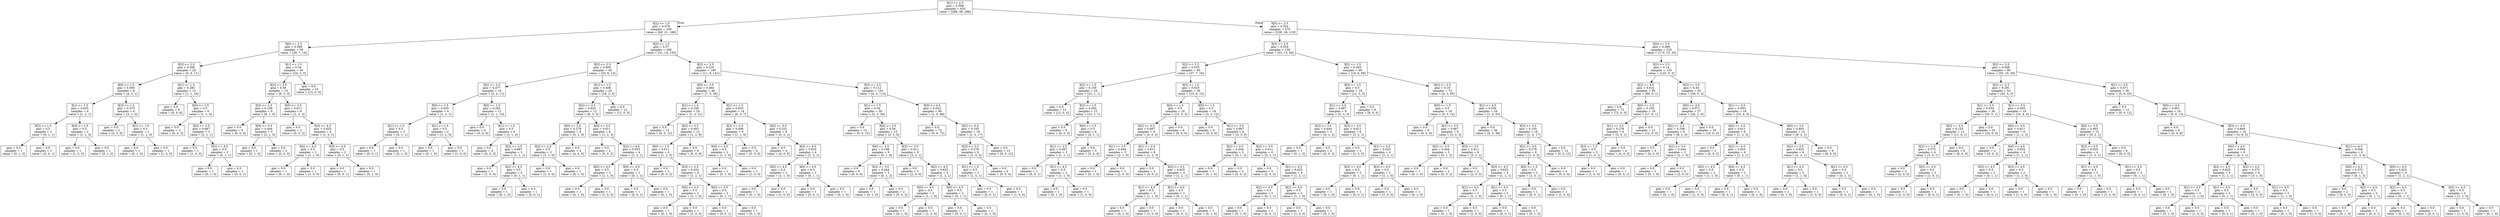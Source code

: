 digraph Tree {
node [shape=box] ;
0 [label="X[1] <= 2.5\ngini = 0.569\nsamples = 625\nvalue = [288, 49, 288]"] ;
1 [label="X[2] <= 1.5\ngini = 0.478\nsamples = 250\nvalue = [60, 21, 169]"] ;
0 -> 1 [labeldistance=2.5, labelangle=45, headlabel="True"] ;
2 [label="X[0] <= 2.5\ngini = 0.566\nsamples = 50\nvalue = [29, 7, 14]"] ;
1 -> 2 ;
3 [label="X[3] <= 2.5\ngini = 0.595\nsamples = 20\nvalue = [5, 4, 11]"] ;
2 -> 3 ;
4 [label="X[0] <= 1.5\ngini = 0.594\nsamples = 8\nvalue = [4, 3, 1]"] ;
3 -> 4 ;
5 [label="X[1] <= 1.5\ngini = 0.625\nsamples = 4\nvalue = [1, 2, 1]"] ;
4 -> 5 ;
6 [label="X[3] <= 1.5\ngini = 0.5\nsamples = 2\nvalue = [0, 1, 1]"] ;
5 -> 6 ;
7 [label="gini = 0.0\nsamples = 1\nvalue = [0, 1, 0]"] ;
6 -> 7 ;
8 [label="gini = 0.0\nsamples = 1\nvalue = [0, 0, 1]"] ;
6 -> 8 ;
9 [label="X[3] <= 1.5\ngini = 0.5\nsamples = 2\nvalue = [1, 1, 0]"] ;
5 -> 9 ;
10 [label="gini = 0.0\nsamples = 1\nvalue = [1, 0, 0]"] ;
9 -> 10 ;
11 [label="gini = 0.0\nsamples = 1\nvalue = [0, 1, 0]"] ;
9 -> 11 ;
12 [label="X[3] <= 1.5\ngini = 0.375\nsamples = 4\nvalue = [3, 1, 0]"] ;
4 -> 12 ;
13 [label="gini = 0.0\nsamples = 2\nvalue = [2, 0, 0]"] ;
12 -> 13 ;
14 [label="X[1] <= 1.5\ngini = 0.5\nsamples = 2\nvalue = [1, 1, 0]"] ;
12 -> 14 ;
15 [label="gini = 0.0\nsamples = 1\nvalue = [0, 1, 0]"] ;
14 -> 15 ;
16 [label="gini = 0.0\nsamples = 1\nvalue = [1, 0, 0]"] ;
14 -> 16 ;
17 [label="X[1] <= 1.5\ngini = 0.292\nsamples = 12\nvalue = [1, 1, 10]"] ;
3 -> 17 ;
18 [label="gini = 0.0\nsamples = 6\nvalue = [0, 0, 6]"] ;
17 -> 18 ;
19 [label="X[0] <= 1.5\ngini = 0.5\nsamples = 6\nvalue = [1, 1, 4]"] ;
17 -> 19 ;
20 [label="gini = 0.0\nsamples = 3\nvalue = [0, 0, 3]"] ;
19 -> 20 ;
21 [label="X[3] <= 3.5\ngini = 0.667\nsamples = 3\nvalue = [1, 1, 1]"] ;
19 -> 21 ;
22 [label="gini = 0.0\nsamples = 1\nvalue = [1, 0, 0]"] ;
21 -> 22 ;
23 [label="X[3] <= 4.5\ngini = 0.5\nsamples = 2\nvalue = [0, 1, 1]"] ;
21 -> 23 ;
24 [label="gini = 0.0\nsamples = 1\nvalue = [0, 1, 0]"] ;
23 -> 24 ;
25 [label="gini = 0.0\nsamples = 1\nvalue = [0, 0, 1]"] ;
23 -> 25 ;
26 [label="X[1] <= 1.5\ngini = 0.34\nsamples = 30\nvalue = [24, 3, 3]"] ;
2 -> 26 ;
27 [label="X[3] <= 3.5\ngini = 0.56\nsamples = 15\nvalue = [9, 3, 3]"] ;
26 -> 27 ;
28 [label="X[3] <= 2.5\ngini = 0.198\nsamples = 9\nvalue = [8, 1, 0]"] ;
27 -> 28 ;
29 [label="gini = 0.0\nsamples = 6\nvalue = [6, 0, 0]"] ;
28 -> 29 ;
30 [label="X[0] <= 3.5\ngini = 0.444\nsamples = 3\nvalue = [2, 1, 0]"] ;
28 -> 30 ;
31 [label="gini = 0.0\nsamples = 1\nvalue = [0, 1, 0]"] ;
30 -> 31 ;
32 [label="gini = 0.0\nsamples = 2\nvalue = [2, 0, 0]"] ;
30 -> 32 ;
33 [label="X[0] <= 3.5\ngini = 0.611\nsamples = 6\nvalue = [1, 2, 3]"] ;
27 -> 33 ;
34 [label="gini = 0.0\nsamples = 2\nvalue = [0, 0, 2]"] ;
33 -> 34 ;
35 [label="X[3] <= 4.5\ngini = 0.625\nsamples = 4\nvalue = [1, 2, 1]"] ;
33 -> 35 ;
36 [label="X[0] <= 4.5\ngini = 0.5\nsamples = 2\nvalue = [1, 1, 0]"] ;
35 -> 36 ;
37 [label="gini = 0.0\nsamples = 1\nvalue = [0, 1, 0]"] ;
36 -> 37 ;
38 [label="gini = 0.0\nsamples = 1\nvalue = [1, 0, 0]"] ;
36 -> 38 ;
39 [label="X[0] <= 4.5\ngini = 0.5\nsamples = 2\nvalue = [0, 1, 1]"] ;
35 -> 39 ;
40 [label="gini = 0.0\nsamples = 1\nvalue = [0, 0, 1]"] ;
39 -> 40 ;
41 [label="gini = 0.0\nsamples = 1\nvalue = [0, 1, 0]"] ;
39 -> 41 ;
42 [label="gini = 0.0\nsamples = 15\nvalue = [15, 0, 0]"] ;
26 -> 42 ;
43 [label="X[3] <= 1.5\ngini = 0.37\nsamples = 200\nvalue = [31, 14, 155]"] ;
1 -> 43 ;
44 [label="X[0] <= 2.5\ngini = 0.605\nsamples = 40\nvalue = [20, 6, 14]"] ;
43 -> 44 ;
45 [label="X[2] <= 2.5\ngini = 0.477\nsamples = 16\nvalue = [2, 3, 11]"] ;
44 -> 45 ;
46 [label="X[0] <= 1.5\ngini = 0.625\nsamples = 4\nvalue = [1, 2, 1]"] ;
45 -> 46 ;
47 [label="X[1] <= 1.5\ngini = 0.5\nsamples = 2\nvalue = [0, 1, 1]"] ;
46 -> 47 ;
48 [label="gini = 0.0\nsamples = 1\nvalue = [0, 0, 1]"] ;
47 -> 48 ;
49 [label="gini = 0.0\nsamples = 1\nvalue = [0, 1, 0]"] ;
47 -> 49 ;
50 [label="X[1] <= 1.5\ngini = 0.5\nsamples = 2\nvalue = [1, 1, 0]"] ;
46 -> 50 ;
51 [label="gini = 0.0\nsamples = 1\nvalue = [0, 1, 0]"] ;
50 -> 51 ;
52 [label="gini = 0.0\nsamples = 1\nvalue = [1, 0, 0]"] ;
50 -> 52 ;
53 [label="X[0] <= 1.5\ngini = 0.292\nsamples = 12\nvalue = [1, 1, 10]"] ;
45 -> 53 ;
54 [label="gini = 0.0\nsamples = 6\nvalue = [0, 0, 6]"] ;
53 -> 54 ;
55 [label="X[1] <= 1.5\ngini = 0.5\nsamples = 6\nvalue = [1, 1, 4]"] ;
53 -> 55 ;
56 [label="gini = 0.0\nsamples = 3\nvalue = [0, 0, 3]"] ;
55 -> 56 ;
57 [label="X[2] <= 3.5\ngini = 0.667\nsamples = 3\nvalue = [1, 1, 1]"] ;
55 -> 57 ;
58 [label="gini = 0.0\nsamples = 1\nvalue = [1, 0, 0]"] ;
57 -> 58 ;
59 [label="X[2] <= 4.5\ngini = 0.5\nsamples = 2\nvalue = [0, 1, 1]"] ;
57 -> 59 ;
60 [label="gini = 0.0\nsamples = 1\nvalue = [0, 1, 0]"] ;
59 -> 60 ;
61 [label="gini = 0.0\nsamples = 1\nvalue = [0, 0, 1]"] ;
59 -> 61 ;
62 [label="X[1] <= 1.5\ngini = 0.406\nsamples = 24\nvalue = [18, 3, 3]"] ;
44 -> 62 ;
63 [label="X[2] <= 3.5\ngini = 0.625\nsamples = 12\nvalue = [6, 3, 3]"] ;
62 -> 63 ;
64 [label="X[0] <= 3.5\ngini = 0.278\nsamples = 6\nvalue = [5, 1, 0]"] ;
63 -> 64 ;
65 [label="X[2] <= 2.5\ngini = 0.5\nsamples = 2\nvalue = [1, 1, 0]"] ;
64 -> 65 ;
66 [label="gini = 0.0\nsamples = 1\nvalue = [1, 0, 0]"] ;
65 -> 66 ;
67 [label="gini = 0.0\nsamples = 1\nvalue = [0, 1, 0]"] ;
65 -> 67 ;
68 [label="gini = 0.0\nsamples = 4\nvalue = [4, 0, 0]"] ;
64 -> 68 ;
69 [label="X[0] <= 3.5\ngini = 0.611\nsamples = 6\nvalue = [1, 2, 3]"] ;
63 -> 69 ;
70 [label="gini = 0.0\nsamples = 2\nvalue = [0, 0, 2]"] ;
69 -> 70 ;
71 [label="X[2] <= 4.5\ngini = 0.625\nsamples = 4\nvalue = [1, 2, 1]"] ;
69 -> 71 ;
72 [label="X[0] <= 4.5\ngini = 0.5\nsamples = 2\nvalue = [1, 1, 0]"] ;
71 -> 72 ;
73 [label="gini = 0.0\nsamples = 1\nvalue = [0, 1, 0]"] ;
72 -> 73 ;
74 [label="gini = 0.0\nsamples = 1\nvalue = [1, 0, 0]"] ;
72 -> 74 ;
75 [label="X[0] <= 4.5\ngini = 0.5\nsamples = 2\nvalue = [0, 1, 1]"] ;
71 -> 75 ;
76 [label="gini = 0.0\nsamples = 1\nvalue = [0, 0, 1]"] ;
75 -> 76 ;
77 [label="gini = 0.0\nsamples = 1\nvalue = [0, 1, 0]"] ;
75 -> 77 ;
78 [label="gini = 0.0\nsamples = 12\nvalue = [12, 0, 0]"] ;
62 -> 78 ;
79 [label="X[2] <= 2.5\ngini = 0.216\nsamples = 160\nvalue = [11, 8, 141]"] ;
43 -> 79 ;
80 [label="X[0] <= 3.5\ngini = 0.464\nsamples = 40\nvalue = [7, 5, 28]"] ;
79 -> 80 ;
81 [label="X[1] <= 1.5\ngini = 0.226\nsamples = 24\nvalue = [1, 2, 21]"] ;
80 -> 81 ;
82 [label="gini = 0.0\nsamples = 12\nvalue = [0, 0, 12]"] ;
81 -> 82 ;
83 [label="X[3] <= 3.5\ngini = 0.403\nsamples = 12\nvalue = [1, 2, 9]"] ;
81 -> 83 ;
84 [label="X[0] <= 1.5\ngini = 0.611\nsamples = 6\nvalue = [1, 2, 3]"] ;
83 -> 84 ;
85 [label="gini = 0.0\nsamples = 2\nvalue = [0, 0, 2]"] ;
84 -> 85 ;
86 [label="X[3] <= 2.5\ngini = 0.625\nsamples = 4\nvalue = [1, 2, 1]"] ;
84 -> 86 ;
87 [label="X[0] <= 2.5\ngini = 0.5\nsamples = 2\nvalue = [1, 1, 0]"] ;
86 -> 87 ;
88 [label="gini = 0.0\nsamples = 1\nvalue = [0, 1, 0]"] ;
87 -> 88 ;
89 [label="gini = 0.0\nsamples = 1\nvalue = [1, 0, 0]"] ;
87 -> 89 ;
90 [label="X[0] <= 2.5\ngini = 0.5\nsamples = 2\nvalue = [0, 1, 1]"] ;
86 -> 90 ;
91 [label="gini = 0.0\nsamples = 1\nvalue = [0, 0, 1]"] ;
90 -> 91 ;
92 [label="gini = 0.0\nsamples = 1\nvalue = [0, 1, 0]"] ;
90 -> 92 ;
93 [label="gini = 0.0\nsamples = 6\nvalue = [0, 0, 6]"] ;
83 -> 93 ;
94 [label="X[1] <= 1.5\ngini = 0.633\nsamples = 16\nvalue = [6, 3, 7]"] ;
80 -> 94 ;
95 [label="X[3] <= 2.5\ngini = 0.406\nsamples = 8\nvalue = [1, 1, 6]"] ;
94 -> 95 ;
96 [label="X[0] <= 4.5\ngini = 0.5\nsamples = 2\nvalue = [1, 1, 0]"] ;
95 -> 96 ;
97 [label="gini = 0.0\nsamples = 1\nvalue = [0, 1, 0]"] ;
96 -> 97 ;
98 [label="gini = 0.0\nsamples = 1\nvalue = [1, 0, 0]"] ;
96 -> 98 ;
99 [label="gini = 0.0\nsamples = 6\nvalue = [0, 0, 6]"] ;
95 -> 99 ;
100 [label="X[3] <= 3.5\ngini = 0.531\nsamples = 8\nvalue = [5, 2, 1]"] ;
94 -> 100 ;
101 [label="gini = 0.0\nsamples = 4\nvalue = [4, 0, 0]"] ;
100 -> 101 ;
102 [label="X[3] <= 4.5\ngini = 0.625\nsamples = 4\nvalue = [1, 2, 1]"] ;
100 -> 102 ;
103 [label="X[0] <= 4.5\ngini = 0.5\nsamples = 2\nvalue = [1, 1, 0]"] ;
102 -> 103 ;
104 [label="gini = 0.0\nsamples = 1\nvalue = [0, 1, 0]"] ;
103 -> 104 ;
105 [label="gini = 0.0\nsamples = 1\nvalue = [1, 0, 0]"] ;
103 -> 105 ;
106 [label="X[0] <= 4.5\ngini = 0.5\nsamples = 2\nvalue = [0, 1, 1]"] ;
102 -> 106 ;
107 [label="gini = 0.0\nsamples = 1\nvalue = [0, 0, 1]"] ;
106 -> 107 ;
108 [label="gini = 0.0\nsamples = 1\nvalue = [0, 1, 0]"] ;
106 -> 108 ;
109 [label="X[3] <= 2.5\ngini = 0.112\nsamples = 120\nvalue = [4, 3, 113]"] ;
79 -> 109 ;
110 [label="X[1] <= 1.5\ngini = 0.34\nsamples = 30\nvalue = [3, 3, 24]"] ;
109 -> 110 ;
111 [label="gini = 0.0\nsamples = 15\nvalue = [0, 0, 15]"] ;
110 -> 111 ;
112 [label="X[0] <= 3.5\ngini = 0.56\nsamples = 15\nvalue = [3, 3, 9]"] ;
110 -> 112 ;
113 [label="X[0] <= 2.5\ngini = 0.198\nsamples = 9\nvalue = [0, 1, 8]"] ;
112 -> 113 ;
114 [label="gini = 0.0\nsamples = 6\nvalue = [0, 0, 6]"] ;
113 -> 114 ;
115 [label="X[2] <= 3.5\ngini = 0.444\nsamples = 3\nvalue = [0, 1, 2]"] ;
113 -> 115 ;
116 [label="gini = 0.0\nsamples = 1\nvalue = [0, 1, 0]"] ;
115 -> 116 ;
117 [label="gini = 0.0\nsamples = 2\nvalue = [0, 0, 2]"] ;
115 -> 117 ;
118 [label="X[2] <= 3.5\ngini = 0.611\nsamples = 6\nvalue = [3, 2, 1]"] ;
112 -> 118 ;
119 [label="gini = 0.0\nsamples = 2\nvalue = [2, 0, 0]"] ;
118 -> 119 ;
120 [label="X[2] <= 4.5\ngini = 0.625\nsamples = 4\nvalue = [1, 2, 1]"] ;
118 -> 120 ;
121 [label="X[0] <= 4.5\ngini = 0.5\nsamples = 2\nvalue = [1, 1, 0]"] ;
120 -> 121 ;
122 [label="gini = 0.0\nsamples = 1\nvalue = [0, 1, 0]"] ;
121 -> 122 ;
123 [label="gini = 0.0\nsamples = 1\nvalue = [1, 0, 0]"] ;
121 -> 123 ;
124 [label="X[0] <= 4.5\ngini = 0.5\nsamples = 2\nvalue = [0, 1, 1]"] ;
120 -> 124 ;
125 [label="gini = 0.0\nsamples = 1\nvalue = [0, 0, 1]"] ;
124 -> 125 ;
126 [label="gini = 0.0\nsamples = 1\nvalue = [0, 1, 0]"] ;
124 -> 126 ;
127 [label="X[0] <= 4.5\ngini = 0.022\nsamples = 90\nvalue = [1, 0, 89]"] ;
109 -> 127 ;
128 [label="gini = 0.0\nsamples = 72\nvalue = [0, 0, 72]"] ;
127 -> 128 ;
129 [label="X[2] <= 3.5\ngini = 0.105\nsamples = 18\nvalue = [1, 0, 17]"] ;
127 -> 129 ;
130 [label="X[3] <= 3.5\ngini = 0.278\nsamples = 6\nvalue = [1, 0, 5]"] ;
129 -> 130 ;
131 [label="X[1] <= 1.5\ngini = 0.5\nsamples = 2\nvalue = [1, 0, 1]"] ;
130 -> 131 ;
132 [label="gini = 0.0\nsamples = 1\nvalue = [0, 0, 1]"] ;
131 -> 132 ;
133 [label="gini = 0.0\nsamples = 1\nvalue = [1, 0, 0]"] ;
131 -> 133 ;
134 [label="gini = 0.0\nsamples = 4\nvalue = [0, 0, 4]"] ;
130 -> 134 ;
135 [label="gini = 0.0\nsamples = 12\nvalue = [0, 0, 12]"] ;
129 -> 135 ;
136 [label="X[0] <= 2.5\ngini = 0.524\nsamples = 375\nvalue = [228, 28, 119]"] ;
0 -> 136 [labeldistance=2.5, labelangle=-45, headlabel="False"] ;
137 [label="X[3] <= 2.5\ngini = 0.554\nsamples = 150\nvalue = [53, 13, 84]"] ;
136 -> 137 ;
138 [label="X[2] <= 2.5\ngini = 0.535\nsamples = 60\nvalue = [37, 7, 16]"] ;
137 -> 138 ;
139 [label="X[2] <= 1.5\ngini = 0.156\nsamples = 24\nvalue = [22, 1, 1]"] ;
138 -> 139 ;
140 [label="gini = 0.0\nsamples = 12\nvalue = [12, 0, 0]"] ;
139 -> 140 ;
141 [label="X[3] <= 1.5\ngini = 0.292\nsamples = 12\nvalue = [10, 1, 1]"] ;
139 -> 141 ;
142 [label="gini = 0.0\nsamples = 6\nvalue = [6, 0, 0]"] ;
141 -> 142 ;
143 [label="X[0] <= 1.5\ngini = 0.5\nsamples = 6\nvalue = [4, 1, 1]"] ;
141 -> 143 ;
144 [label="X[1] <= 3.5\ngini = 0.667\nsamples = 3\nvalue = [1, 1, 1]"] ;
143 -> 144 ;
145 [label="gini = 0.0\nsamples = 1\nvalue = [0, 0, 1]"] ;
144 -> 145 ;
146 [label="X[1] <= 4.5\ngini = 0.5\nsamples = 2\nvalue = [1, 1, 0]"] ;
144 -> 146 ;
147 [label="gini = 0.0\nsamples = 1\nvalue = [0, 1, 0]"] ;
146 -> 147 ;
148 [label="gini = 0.0\nsamples = 1\nvalue = [1, 0, 0]"] ;
146 -> 148 ;
149 [label="gini = 0.0\nsamples = 3\nvalue = [3, 0, 0]"] ;
143 -> 149 ;
150 [label="X[3] <= 1.5\ngini = 0.625\nsamples = 36\nvalue = [15, 6, 15]"] ;
138 -> 150 ;
151 [label="X[0] <= 1.5\ngini = 0.5\nsamples = 18\nvalue = [12, 3, 3]"] ;
150 -> 151 ;
152 [label="X[2] <= 3.5\ngini = 0.667\nsamples = 9\nvalue = [3, 3, 3]"] ;
151 -> 152 ;
153 [label="X[1] <= 3.5\ngini = 0.444\nsamples = 3\nvalue = [2, 1, 0]"] ;
152 -> 153 ;
154 [label="gini = 0.0\nsamples = 1\nvalue = [0, 1, 0]"] ;
153 -> 154 ;
155 [label="gini = 0.0\nsamples = 2\nvalue = [2, 0, 0]"] ;
153 -> 155 ;
156 [label="X[1] <= 3.5\ngini = 0.611\nsamples = 6\nvalue = [1, 2, 3]"] ;
152 -> 156 ;
157 [label="gini = 0.0\nsamples = 2\nvalue = [0, 0, 2]"] ;
156 -> 157 ;
158 [label="X[2] <= 4.5\ngini = 0.625\nsamples = 4\nvalue = [1, 2, 1]"] ;
156 -> 158 ;
159 [label="X[1] <= 4.5\ngini = 0.5\nsamples = 2\nvalue = [1, 1, 0]"] ;
158 -> 159 ;
160 [label="gini = 0.0\nsamples = 1\nvalue = [0, 1, 0]"] ;
159 -> 160 ;
161 [label="gini = 0.0\nsamples = 1\nvalue = [1, 0, 0]"] ;
159 -> 161 ;
162 [label="X[1] <= 4.5\ngini = 0.5\nsamples = 2\nvalue = [0, 1, 1]"] ;
158 -> 162 ;
163 [label="gini = 0.0\nsamples = 1\nvalue = [0, 0, 1]"] ;
162 -> 163 ;
164 [label="gini = 0.0\nsamples = 1\nvalue = [0, 1, 0]"] ;
162 -> 164 ;
165 [label="gini = 0.0\nsamples = 9\nvalue = [9, 0, 0]"] ;
151 -> 165 ;
166 [label="X[0] <= 1.5\ngini = 0.5\nsamples = 18\nvalue = [3, 3, 12]"] ;
150 -> 166 ;
167 [label="gini = 0.0\nsamples = 9\nvalue = [0, 0, 9]"] ;
166 -> 167 ;
168 [label="X[1] <= 3.5\ngini = 0.667\nsamples = 9\nvalue = [3, 3, 3]"] ;
166 -> 168 ;
169 [label="X[2] <= 3.5\ngini = 0.444\nsamples = 3\nvalue = [0, 1, 2]"] ;
168 -> 169 ;
170 [label="gini = 0.0\nsamples = 1\nvalue = [0, 1, 0]"] ;
169 -> 170 ;
171 [label="gini = 0.0\nsamples = 2\nvalue = [0, 0, 2]"] ;
169 -> 171 ;
172 [label="X[2] <= 3.5\ngini = 0.611\nsamples = 6\nvalue = [3, 2, 1]"] ;
168 -> 172 ;
173 [label="gini = 0.0\nsamples = 2\nvalue = [2, 0, 0]"] ;
172 -> 173 ;
174 [label="X[1] <= 4.5\ngini = 0.625\nsamples = 4\nvalue = [1, 2, 1]"] ;
172 -> 174 ;
175 [label="X[2] <= 4.5\ngini = 0.5\nsamples = 2\nvalue = [0, 1, 1]"] ;
174 -> 175 ;
176 [label="gini = 0.0\nsamples = 1\nvalue = [0, 1, 0]"] ;
175 -> 176 ;
177 [label="gini = 0.0\nsamples = 1\nvalue = [0, 0, 1]"] ;
175 -> 177 ;
178 [label="X[2] <= 4.5\ngini = 0.5\nsamples = 2\nvalue = [1, 1, 0]"] ;
174 -> 178 ;
179 [label="gini = 0.0\nsamples = 1\nvalue = [1, 0, 0]"] ;
178 -> 179 ;
180 [label="gini = 0.0\nsamples = 1\nvalue = [0, 1, 0]"] ;
178 -> 180 ;
181 [label="X[2] <= 1.5\ngini = 0.393\nsamples = 90\nvalue = [16, 6, 68]"] ;
137 -> 181 ;
182 [label="X[0] <= 1.5\ngini = 0.5\nsamples = 18\nvalue = [12, 3, 3]"] ;
181 -> 182 ;
183 [label="X[1] <= 3.5\ngini = 0.667\nsamples = 9\nvalue = [3, 3, 3]"] ;
182 -> 183 ;
184 [label="X[3] <= 3.5\ngini = 0.444\nsamples = 3\nvalue = [0, 1, 2]"] ;
183 -> 184 ;
185 [label="gini = 0.0\nsamples = 1\nvalue = [0, 1, 0]"] ;
184 -> 185 ;
186 [label="gini = 0.0\nsamples = 2\nvalue = [0, 0, 2]"] ;
184 -> 186 ;
187 [label="X[3] <= 3.5\ngini = 0.611\nsamples = 6\nvalue = [3, 2, 1]"] ;
183 -> 187 ;
188 [label="gini = 0.0\nsamples = 2\nvalue = [2, 0, 0]"] ;
187 -> 188 ;
189 [label="X[1] <= 4.5\ngini = 0.625\nsamples = 4\nvalue = [1, 2, 1]"] ;
187 -> 189 ;
190 [label="X[3] <= 4.5\ngini = 0.5\nsamples = 2\nvalue = [0, 1, 1]"] ;
189 -> 190 ;
191 [label="gini = 0.0\nsamples = 1\nvalue = [0, 1, 0]"] ;
190 -> 191 ;
192 [label="gini = 0.0\nsamples = 1\nvalue = [0, 0, 1]"] ;
190 -> 192 ;
193 [label="X[3] <= 4.5\ngini = 0.5\nsamples = 2\nvalue = [1, 1, 0]"] ;
189 -> 193 ;
194 [label="gini = 0.0\nsamples = 1\nvalue = [1, 0, 0]"] ;
193 -> 194 ;
195 [label="gini = 0.0\nsamples = 1\nvalue = [0, 1, 0]"] ;
193 -> 195 ;
196 [label="gini = 0.0\nsamples = 9\nvalue = [9, 0, 0]"] ;
182 -> 196 ;
197 [label="X[2] <= 2.5\ngini = 0.18\nsamples = 72\nvalue = [4, 3, 65]"] ;
181 -> 197 ;
198 [label="X[0] <= 1.5\ngini = 0.5\nsamples = 18\nvalue = [3, 3, 12]"] ;
197 -> 198 ;
199 [label="gini = 0.0\nsamples = 9\nvalue = [0, 0, 9]"] ;
198 -> 199 ;
200 [label="X[1] <= 3.5\ngini = 0.667\nsamples = 9\nvalue = [3, 3, 3]"] ;
198 -> 200 ;
201 [label="X[3] <= 3.5\ngini = 0.444\nsamples = 3\nvalue = [0, 1, 2]"] ;
200 -> 201 ;
202 [label="gini = 0.0\nsamples = 1\nvalue = [0, 1, 0]"] ;
201 -> 202 ;
203 [label="gini = 0.0\nsamples = 2\nvalue = [0, 0, 2]"] ;
201 -> 203 ;
204 [label="X[3] <= 3.5\ngini = 0.611\nsamples = 6\nvalue = [3, 2, 1]"] ;
200 -> 204 ;
205 [label="gini = 0.0\nsamples = 2\nvalue = [2, 0, 0]"] ;
204 -> 205 ;
206 [label="X[3] <= 4.5\ngini = 0.625\nsamples = 4\nvalue = [1, 2, 1]"] ;
204 -> 206 ;
207 [label="X[1] <= 4.5\ngini = 0.5\nsamples = 2\nvalue = [1, 1, 0]"] ;
206 -> 207 ;
208 [label="gini = 0.0\nsamples = 1\nvalue = [0, 1, 0]"] ;
207 -> 208 ;
209 [label="gini = 0.0\nsamples = 1\nvalue = [1, 0, 0]"] ;
207 -> 209 ;
210 [label="X[1] <= 4.5\ngini = 0.5\nsamples = 2\nvalue = [0, 1, 1]"] ;
206 -> 210 ;
211 [label="gini = 0.0\nsamples = 1\nvalue = [0, 0, 1]"] ;
210 -> 211 ;
212 [label="gini = 0.0\nsamples = 1\nvalue = [0, 1, 0]"] ;
210 -> 212 ;
213 [label="X[1] <= 4.5\ngini = 0.036\nsamples = 54\nvalue = [1, 0, 53]"] ;
197 -> 213 ;
214 [label="gini = 0.0\nsamples = 36\nvalue = [0, 0, 36]"] ;
213 -> 214 ;
215 [label="X[3] <= 3.5\ngini = 0.105\nsamples = 18\nvalue = [1, 0, 17]"] ;
213 -> 215 ;
216 [label="X[2] <= 3.5\ngini = 0.278\nsamples = 6\nvalue = [1, 0, 5]"] ;
215 -> 216 ;
217 [label="X[0] <= 1.5\ngini = 0.5\nsamples = 2\nvalue = [1, 0, 1]"] ;
216 -> 217 ;
218 [label="gini = 0.0\nsamples = 1\nvalue = [0, 0, 1]"] ;
217 -> 218 ;
219 [label="gini = 0.0\nsamples = 1\nvalue = [1, 0, 0]"] ;
217 -> 219 ;
220 [label="gini = 0.0\nsamples = 4\nvalue = [0, 0, 4]"] ;
216 -> 220 ;
221 [label="gini = 0.0\nsamples = 12\nvalue = [0, 0, 12]"] ;
215 -> 221 ;
222 [label="X[3] <= 3.5\ngini = 0.366\nsamples = 225\nvalue = [175, 15, 35]"] ;
136 -> 222 ;
223 [label="X[3] <= 2.5\ngini = 0.14\nsamples = 135\nvalue = [125, 5, 5]"] ;
222 -> 223 ;
224 [label="X[2] <= 4.5\ngini = 0.022\nsamples = 90\nvalue = [89, 0, 1]"] ;
223 -> 224 ;
225 [label="gini = 0.0\nsamples = 72\nvalue = [72, 0, 0]"] ;
224 -> 225 ;
226 [label="X[0] <= 3.5\ngini = 0.105\nsamples = 18\nvalue = [17, 0, 1]"] ;
224 -> 226 ;
227 [label="X[1] <= 3.5\ngini = 0.278\nsamples = 6\nvalue = [5, 0, 1]"] ;
226 -> 227 ;
228 [label="X[3] <= 1.5\ngini = 0.5\nsamples = 2\nvalue = [1, 0, 1]"] ;
227 -> 228 ;
229 [label="gini = 0.0\nsamples = 1\nvalue = [1, 0, 0]"] ;
228 -> 229 ;
230 [label="gini = 0.0\nsamples = 1\nvalue = [0, 0, 1]"] ;
228 -> 230 ;
231 [label="gini = 0.0\nsamples = 4\nvalue = [4, 0, 0]"] ;
227 -> 231 ;
232 [label="gini = 0.0\nsamples = 12\nvalue = [12, 0, 0]"] ;
226 -> 232 ;
233 [label="X[2] <= 3.5\ngini = 0.34\nsamples = 45\nvalue = [36, 5, 4]"] ;
223 -> 233 ;
234 [label="X[0] <= 3.5\ngini = 0.071\nsamples = 27\nvalue = [26, 1, 0]"] ;
233 -> 234 ;
235 [label="X[2] <= 2.5\ngini = 0.198\nsamples = 9\nvalue = [8, 1, 0]"] ;
234 -> 235 ;
236 [label="gini = 0.0\nsamples = 6\nvalue = [6, 0, 0]"] ;
235 -> 236 ;
237 [label="X[1] <= 3.5\ngini = 0.444\nsamples = 3\nvalue = [2, 1, 0]"] ;
235 -> 237 ;
238 [label="gini = 0.0\nsamples = 1\nvalue = [0, 1, 0]"] ;
237 -> 238 ;
239 [label="gini = 0.0\nsamples = 2\nvalue = [2, 0, 0]"] ;
237 -> 239 ;
240 [label="gini = 0.0\nsamples = 18\nvalue = [18, 0, 0]"] ;
234 -> 240 ;
241 [label="X[1] <= 3.5\ngini = 0.593\nsamples = 18\nvalue = [10, 4, 4]"] ;
233 -> 241 ;
242 [label="X[0] <= 3.5\ngini = 0.611\nsamples = 6\nvalue = [1, 2, 3]"] ;
241 -> 242 ;
243 [label="gini = 0.0\nsamples = 2\nvalue = [0, 0, 2]"] ;
242 -> 243 ;
244 [label="X[2] <= 4.5\ngini = 0.625\nsamples = 4\nvalue = [1, 2, 1]"] ;
242 -> 244 ;
245 [label="X[0] <= 4.5\ngini = 0.5\nsamples = 2\nvalue = [1, 1, 0]"] ;
244 -> 245 ;
246 [label="gini = 0.0\nsamples = 1\nvalue = [0, 1, 0]"] ;
245 -> 246 ;
247 [label="gini = 0.0\nsamples = 1\nvalue = [1, 0, 0]"] ;
245 -> 247 ;
248 [label="X[0] <= 4.5\ngini = 0.5\nsamples = 2\nvalue = [0, 1, 1]"] ;
244 -> 248 ;
249 [label="gini = 0.0\nsamples = 1\nvalue = [0, 0, 1]"] ;
248 -> 249 ;
250 [label="gini = 0.0\nsamples = 1\nvalue = [0, 1, 0]"] ;
248 -> 250 ;
251 [label="X[0] <= 3.5\ngini = 0.403\nsamples = 12\nvalue = [9, 2, 1]"] ;
241 -> 251 ;
252 [label="X[2] <= 4.5\ngini = 0.625\nsamples = 4\nvalue = [1, 2, 1]"] ;
251 -> 252 ;
253 [label="X[1] <= 4.5\ngini = 0.5\nsamples = 2\nvalue = [1, 1, 0]"] ;
252 -> 253 ;
254 [label="gini = 0.0\nsamples = 1\nvalue = [0, 1, 0]"] ;
253 -> 254 ;
255 [label="gini = 0.0\nsamples = 1\nvalue = [1, 0, 0]"] ;
253 -> 255 ;
256 [label="X[1] <= 4.5\ngini = 0.5\nsamples = 2\nvalue = [0, 1, 1]"] ;
252 -> 256 ;
257 [label="gini = 0.0\nsamples = 1\nvalue = [0, 0, 1]"] ;
256 -> 257 ;
258 [label="gini = 0.0\nsamples = 1\nvalue = [0, 1, 0]"] ;
256 -> 258 ;
259 [label="gini = 0.0\nsamples = 8\nvalue = [8, 0, 0]"] ;
251 -> 259 ;
260 [label="X[2] <= 3.5\ngini = 0.568\nsamples = 90\nvalue = [50, 10, 30]"] ;
222 -> 260 ;
261 [label="X[2] <= 2.5\ngini = 0.291\nsamples = 54\nvalue = [45, 4, 5]"] ;
260 -> 261 ;
262 [label="X[1] <= 3.5\ngini = 0.054\nsamples = 36\nvalue = [35, 0, 1]"] ;
261 -> 262 ;
263 [label="X[0] <= 3.5\ngini = 0.153\nsamples = 12\nvalue = [11, 0, 1]"] ;
262 -> 263 ;
264 [label="X[2] <= 1.5\ngini = 0.375\nsamples = 4\nvalue = [3, 0, 1]"] ;
263 -> 264 ;
265 [label="gini = 0.0\nsamples = 2\nvalue = [2, 0, 0]"] ;
264 -> 265 ;
266 [label="X[3] <= 4.5\ngini = 0.5\nsamples = 2\nvalue = [1, 0, 1]"] ;
264 -> 266 ;
267 [label="gini = 0.0\nsamples = 1\nvalue = [1, 0, 0]"] ;
266 -> 267 ;
268 [label="gini = 0.0\nsamples = 1\nvalue = [0, 0, 1]"] ;
266 -> 268 ;
269 [label="gini = 0.0\nsamples = 8\nvalue = [8, 0, 0]"] ;
263 -> 269 ;
270 [label="gini = 0.0\nsamples = 24\nvalue = [24, 0, 0]"] ;
262 -> 270 ;
271 [label="X[1] <= 3.5\ngini = 0.593\nsamples = 18\nvalue = [10, 4, 4]"] ;
261 -> 271 ;
272 [label="X[0] <= 3.5\ngini = 0.611\nsamples = 6\nvalue = [1, 2, 3]"] ;
271 -> 272 ;
273 [label="gini = 0.0\nsamples = 2\nvalue = [0, 0, 2]"] ;
272 -> 273 ;
274 [label="X[0] <= 4.5\ngini = 0.625\nsamples = 4\nvalue = [1, 2, 1]"] ;
272 -> 274 ;
275 [label="X[3] <= 4.5\ngini = 0.5\nsamples = 2\nvalue = [0, 1, 1]"] ;
274 -> 275 ;
276 [label="gini = 0.0\nsamples = 1\nvalue = [0, 1, 0]"] ;
275 -> 276 ;
277 [label="gini = 0.0\nsamples = 1\nvalue = [0, 0, 1]"] ;
275 -> 277 ;
278 [label="X[3] <= 4.5\ngini = 0.5\nsamples = 2\nvalue = [1, 1, 0]"] ;
274 -> 278 ;
279 [label="gini = 0.0\nsamples = 1\nvalue = [1, 0, 0]"] ;
278 -> 279 ;
280 [label="gini = 0.0\nsamples = 1\nvalue = [0, 1, 0]"] ;
278 -> 280 ;
281 [label="X[0] <= 3.5\ngini = 0.403\nsamples = 12\nvalue = [9, 2, 1]"] ;
271 -> 281 ;
282 [label="X[3] <= 4.5\ngini = 0.625\nsamples = 4\nvalue = [1, 2, 1]"] ;
281 -> 282 ;
283 [label="X[1] <= 4.5\ngini = 0.5\nsamples = 2\nvalue = [1, 1, 0]"] ;
282 -> 283 ;
284 [label="gini = 0.0\nsamples = 1\nvalue = [0, 1, 0]"] ;
283 -> 284 ;
285 [label="gini = 0.0\nsamples = 1\nvalue = [1, 0, 0]"] ;
283 -> 285 ;
286 [label="X[1] <= 4.5\ngini = 0.5\nsamples = 2\nvalue = [0, 1, 1]"] ;
282 -> 286 ;
287 [label="gini = 0.0\nsamples = 1\nvalue = [0, 0, 1]"] ;
286 -> 287 ;
288 [label="gini = 0.0\nsamples = 1\nvalue = [0, 1, 0]"] ;
286 -> 288 ;
289 [label="gini = 0.0\nsamples = 8\nvalue = [8, 0, 0]"] ;
281 -> 289 ;
290 [label="X[1] <= 3.5\ngini = 0.471\nsamples = 36\nvalue = [5, 6, 25]"] ;
260 -> 290 ;
291 [label="gini = 0.0\nsamples = 12\nvalue = [0, 0, 12]"] ;
290 -> 291 ;
292 [label="X[0] <= 3.5\ngini = 0.601\nsamples = 24\nvalue = [5, 6, 13]"] ;
290 -> 292 ;
293 [label="gini = 0.0\nsamples = 8\nvalue = [0, 0, 8]"] ;
292 -> 293 ;
294 [label="X[3] <= 4.5\ngini = 0.664\nsamples = 16\nvalue = [5, 6, 5]"] ;
292 -> 294 ;
295 [label="X[0] <= 4.5\ngini = 0.594\nsamples = 8\nvalue = [4, 3, 1]"] ;
294 -> 295 ;
296 [label="X[2] <= 4.5\ngini = 0.625\nsamples = 4\nvalue = [1, 2, 1]"] ;
295 -> 296 ;
297 [label="X[1] <= 4.5\ngini = 0.5\nsamples = 2\nvalue = [1, 1, 0]"] ;
296 -> 297 ;
298 [label="gini = 0.0\nsamples = 1\nvalue = [0, 1, 0]"] ;
297 -> 298 ;
299 [label="gini = 0.0\nsamples = 1\nvalue = [1, 0, 0]"] ;
297 -> 299 ;
300 [label="X[1] <= 4.5\ngini = 0.5\nsamples = 2\nvalue = [0, 1, 1]"] ;
296 -> 300 ;
301 [label="gini = 0.0\nsamples = 1\nvalue = [0, 0, 1]"] ;
300 -> 301 ;
302 [label="gini = 0.0\nsamples = 1\nvalue = [0, 1, 0]"] ;
300 -> 302 ;
303 [label="X[2] <= 4.5\ngini = 0.375\nsamples = 4\nvalue = [3, 1, 0]"] ;
295 -> 303 ;
304 [label="gini = 0.0\nsamples = 2\nvalue = [2, 0, 0]"] ;
303 -> 304 ;
305 [label="X[1] <= 4.5\ngini = 0.5\nsamples = 2\nvalue = [1, 1, 0]"] ;
303 -> 305 ;
306 [label="gini = 0.0\nsamples = 1\nvalue = [0, 1, 0]"] ;
305 -> 306 ;
307 [label="gini = 0.0\nsamples = 1\nvalue = [1, 0, 0]"] ;
305 -> 307 ;
308 [label="X[1] <= 4.5\ngini = 0.594\nsamples = 8\nvalue = [1, 3, 4]"] ;
294 -> 308 ;
309 [label="X[0] <= 4.5\ngini = 0.375\nsamples = 4\nvalue = [0, 1, 3]"] ;
308 -> 309 ;
310 [label="gini = 0.0\nsamples = 2\nvalue = [0, 0, 2]"] ;
309 -> 310 ;
311 [label="X[2] <= 4.5\ngini = 0.5\nsamples = 2\nvalue = [0, 1, 1]"] ;
309 -> 311 ;
312 [label="gini = 0.0\nsamples = 1\nvalue = [0, 1, 0]"] ;
311 -> 312 ;
313 [label="gini = 0.0\nsamples = 1\nvalue = [0, 0, 1]"] ;
311 -> 313 ;
314 [label="X[0] <= 4.5\ngini = 0.625\nsamples = 4\nvalue = [1, 2, 1]"] ;
308 -> 314 ;
315 [label="X[2] <= 4.5\ngini = 0.5\nsamples = 2\nvalue = [0, 1, 1]"] ;
314 -> 315 ;
316 [label="gini = 0.0\nsamples = 1\nvalue = [0, 1, 0]"] ;
315 -> 316 ;
317 [label="gini = 0.0\nsamples = 1\nvalue = [0, 0, 1]"] ;
315 -> 317 ;
318 [label="X[2] <= 4.5\ngini = 0.5\nsamples = 2\nvalue = [1, 1, 0]"] ;
314 -> 318 ;
319 [label="gini = 0.0\nsamples = 1\nvalue = [1, 0, 0]"] ;
318 -> 319 ;
320 [label="gini = 0.0\nsamples = 1\nvalue = [0, 1, 0]"] ;
318 -> 320 ;
}